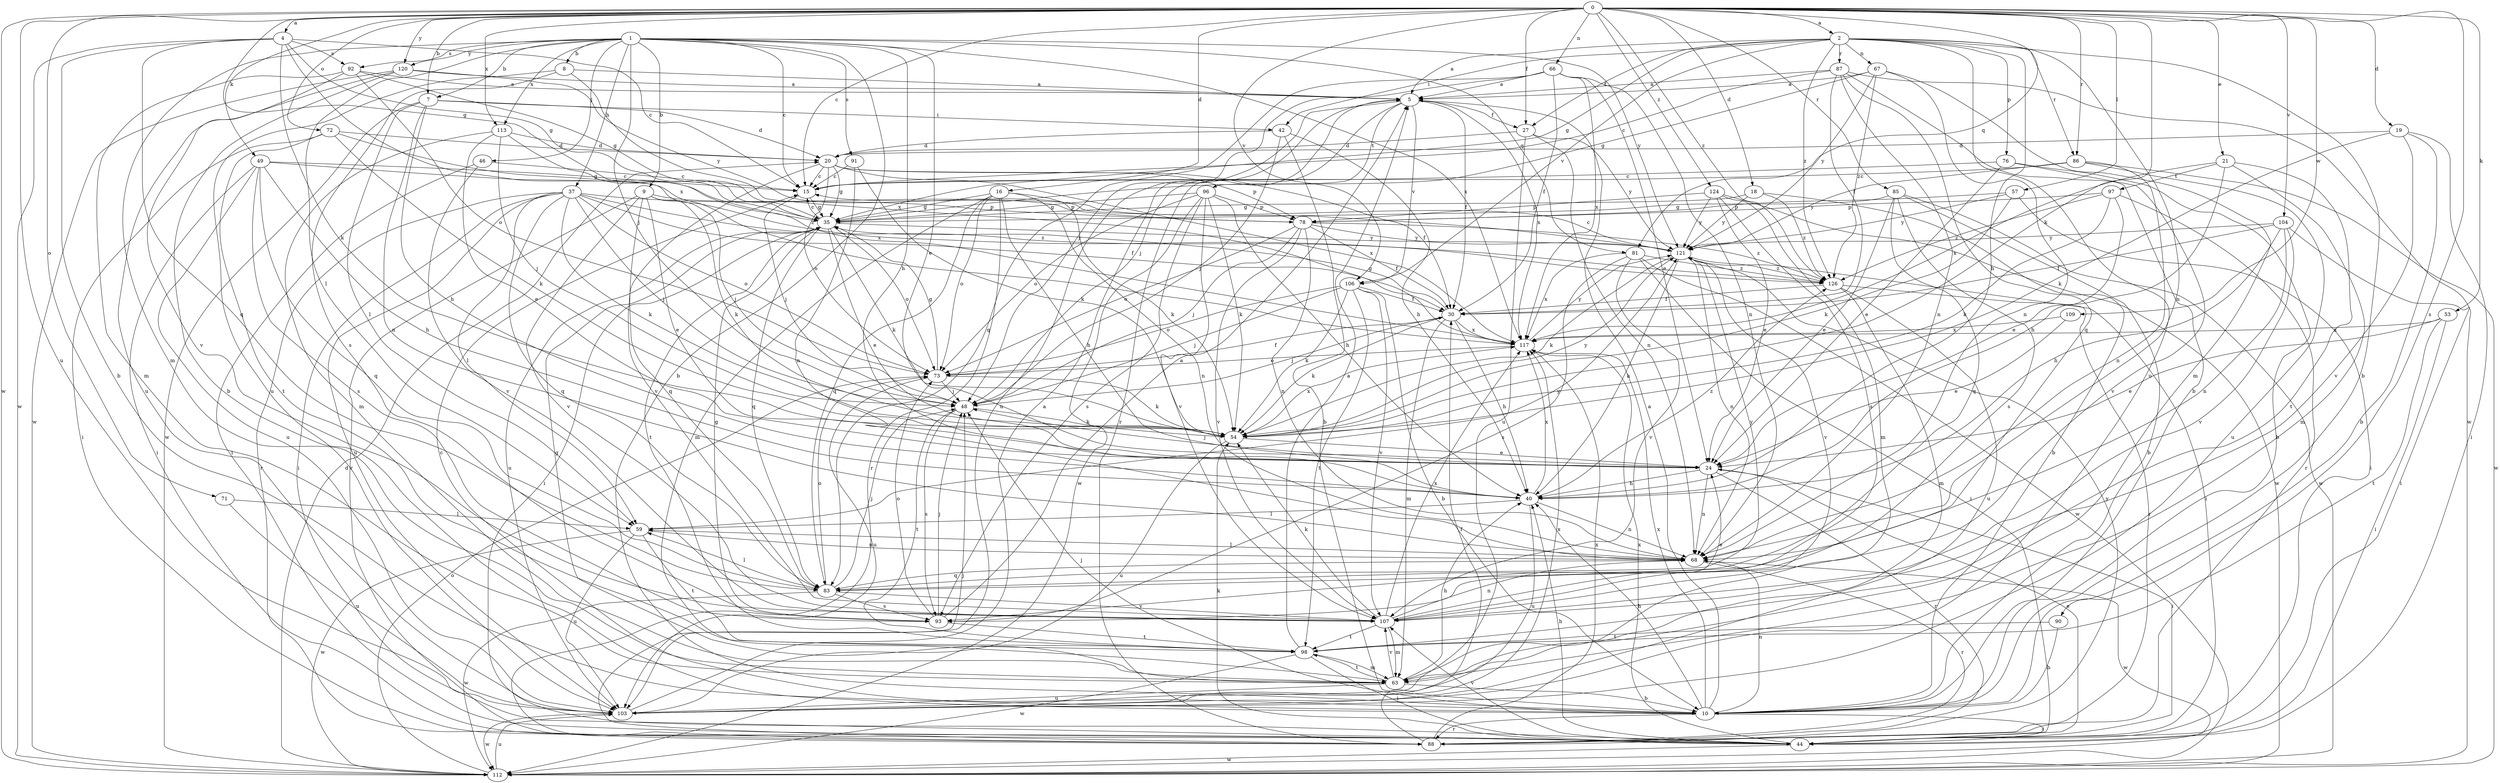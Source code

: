 strict digraph  {
0;
1;
2;
4;
5;
7;
8;
9;
10;
15;
16;
18;
19;
20;
21;
24;
27;
30;
35;
37;
40;
42;
44;
46;
48;
49;
53;
54;
57;
59;
63;
66;
67;
68;
71;
72;
73;
76;
78;
81;
83;
85;
86;
87;
88;
90;
91;
92;
93;
96;
97;
98;
103;
104;
106;
107;
109;
112;
113;
117;
120;
121;
124;
126;
0 -> 2  [label=a];
0 -> 4  [label=a];
0 -> 7  [label=b];
0 -> 15  [label=c];
0 -> 16  [label=d];
0 -> 18  [label=d];
0 -> 19  [label=d];
0 -> 21  [label=e];
0 -> 27  [label=f];
0 -> 35  [label=g];
0 -> 49  [label=k];
0 -> 53  [label=k];
0 -> 54  [label=k];
0 -> 57  [label=l];
0 -> 66  [label=n];
0 -> 71  [label=o];
0 -> 72  [label=o];
0 -> 81  [label=q];
0 -> 85  [label=r];
0 -> 86  [label=r];
0 -> 90  [label=s];
0 -> 103  [label=u];
0 -> 104  [label=v];
0 -> 106  [label=v];
0 -> 109  [label=w];
0 -> 112  [label=w];
0 -> 113  [label=x];
0 -> 120  [label=y];
0 -> 124  [label=z];
0 -> 126  [label=z];
1 -> 7  [label=b];
1 -> 8  [label=b];
1 -> 9  [label=b];
1 -> 10  [label=b];
1 -> 15  [label=c];
1 -> 24  [label=e];
1 -> 37  [label=h];
1 -> 40  [label=h];
1 -> 46  [label=j];
1 -> 48  [label=j];
1 -> 59  [label=l];
1 -> 63  [label=m];
1 -> 81  [label=q];
1 -> 91  [label=s];
1 -> 92  [label=s];
1 -> 113  [label=x];
1 -> 117  [label=x];
1 -> 120  [label=y];
1 -> 121  [label=y];
2 -> 5  [label=a];
2 -> 10  [label=b];
2 -> 27  [label=f];
2 -> 35  [label=g];
2 -> 40  [label=h];
2 -> 42  [label=i];
2 -> 67  [label=n];
2 -> 68  [label=n];
2 -> 76  [label=p];
2 -> 86  [label=r];
2 -> 87  [label=r];
2 -> 103  [label=u];
2 -> 106  [label=v];
2 -> 126  [label=z];
4 -> 10  [label=b];
4 -> 15  [label=c];
4 -> 35  [label=g];
4 -> 54  [label=k];
4 -> 83  [label=q];
4 -> 92  [label=s];
4 -> 112  [label=w];
4 -> 117  [label=x];
5 -> 27  [label=f];
5 -> 30  [label=f];
5 -> 48  [label=j];
5 -> 88  [label=r];
5 -> 96  [label=t];
5 -> 103  [label=u];
5 -> 106  [label=v];
5 -> 117  [label=x];
7 -> 20  [label=d];
7 -> 40  [label=h];
7 -> 42  [label=i];
7 -> 59  [label=l];
7 -> 68  [label=n];
7 -> 112  [label=w];
8 -> 5  [label=a];
8 -> 93  [label=s];
8 -> 103  [label=u];
8 -> 117  [label=x];
9 -> 24  [label=e];
9 -> 48  [label=j];
9 -> 54  [label=k];
9 -> 78  [label=p];
9 -> 83  [label=q];
9 -> 88  [label=r];
9 -> 107  [label=v];
10 -> 5  [label=a];
10 -> 15  [label=c];
10 -> 40  [label=h];
10 -> 44  [label=i];
10 -> 48  [label=j];
10 -> 68  [label=n];
10 -> 88  [label=r];
10 -> 117  [label=x];
15 -> 35  [label=g];
15 -> 48  [label=j];
16 -> 35  [label=g];
16 -> 40  [label=h];
16 -> 54  [label=k];
16 -> 63  [label=m];
16 -> 68  [label=n];
16 -> 73  [label=o];
16 -> 83  [label=q];
16 -> 88  [label=r];
18 -> 10  [label=b];
18 -> 35  [label=g];
18 -> 121  [label=y];
18 -> 126  [label=z];
19 -> 10  [label=b];
19 -> 20  [label=d];
19 -> 44  [label=i];
19 -> 54  [label=k];
19 -> 107  [label=v];
20 -> 15  [label=c];
20 -> 30  [label=f];
20 -> 35  [label=g];
20 -> 73  [label=o];
20 -> 78  [label=p];
20 -> 107  [label=v];
20 -> 117  [label=x];
21 -> 40  [label=h];
21 -> 63  [label=m];
21 -> 97  [label=t];
21 -> 98  [label=t];
21 -> 117  [label=x];
24 -> 40  [label=h];
24 -> 44  [label=i];
24 -> 48  [label=j];
24 -> 68  [label=n];
24 -> 88  [label=r];
27 -> 20  [label=d];
27 -> 68  [label=n];
27 -> 103  [label=u];
27 -> 121  [label=y];
30 -> 35  [label=g];
30 -> 40  [label=h];
30 -> 48  [label=j];
30 -> 54  [label=k];
30 -> 63  [label=m];
30 -> 117  [label=x];
35 -> 15  [label=c];
35 -> 24  [label=e];
35 -> 44  [label=i];
35 -> 54  [label=k];
35 -> 73  [label=o];
35 -> 83  [label=q];
35 -> 98  [label=t];
35 -> 103  [label=u];
35 -> 121  [label=y];
37 -> 30  [label=f];
37 -> 44  [label=i];
37 -> 48  [label=j];
37 -> 54  [label=k];
37 -> 59  [label=l];
37 -> 73  [label=o];
37 -> 78  [label=p];
37 -> 83  [label=q];
37 -> 88  [label=r];
37 -> 103  [label=u];
37 -> 126  [label=z];
40 -> 59  [label=l];
40 -> 68  [label=n];
40 -> 103  [label=u];
40 -> 117  [label=x];
40 -> 126  [label=z];
42 -> 10  [label=b];
42 -> 20  [label=d];
42 -> 40  [label=h];
42 -> 48  [label=j];
44 -> 24  [label=e];
44 -> 40  [label=h];
44 -> 54  [label=k];
44 -> 107  [label=v];
44 -> 112  [label=w];
44 -> 117  [label=x];
46 -> 15  [label=c];
46 -> 44  [label=i];
46 -> 107  [label=v];
48 -> 54  [label=k];
48 -> 93  [label=s];
48 -> 98  [label=t];
49 -> 15  [label=c];
49 -> 40  [label=h];
49 -> 44  [label=i];
49 -> 83  [label=q];
49 -> 93  [label=s];
49 -> 103  [label=u];
49 -> 126  [label=z];
53 -> 24  [label=e];
53 -> 44  [label=i];
53 -> 98  [label=t];
53 -> 117  [label=x];
54 -> 24  [label=e];
54 -> 103  [label=u];
54 -> 117  [label=x];
54 -> 121  [label=y];
57 -> 44  [label=i];
57 -> 54  [label=k];
57 -> 78  [label=p];
57 -> 121  [label=y];
59 -> 68  [label=n];
59 -> 98  [label=t];
59 -> 103  [label=u];
59 -> 112  [label=w];
59 -> 121  [label=y];
63 -> 10  [label=b];
63 -> 35  [label=g];
63 -> 40  [label=h];
63 -> 98  [label=t];
63 -> 103  [label=u];
63 -> 107  [label=v];
66 -> 5  [label=a];
66 -> 24  [label=e];
66 -> 30  [label=f];
66 -> 48  [label=j];
66 -> 68  [label=n];
66 -> 83  [label=q];
66 -> 117  [label=x];
67 -> 5  [label=a];
67 -> 35  [label=g];
67 -> 63  [label=m];
67 -> 68  [label=n];
67 -> 121  [label=y];
67 -> 126  [label=z];
68 -> 59  [label=l];
68 -> 83  [label=q];
68 -> 88  [label=r];
68 -> 112  [label=w];
71 -> 59  [label=l];
71 -> 103  [label=u];
72 -> 20  [label=d];
72 -> 35  [label=g];
72 -> 44  [label=i];
72 -> 54  [label=k];
72 -> 98  [label=t];
73 -> 30  [label=f];
73 -> 35  [label=g];
73 -> 48  [label=j];
73 -> 54  [label=k];
73 -> 103  [label=u];
76 -> 10  [label=b];
76 -> 15  [label=c];
76 -> 24  [label=e];
76 -> 107  [label=v];
78 -> 30  [label=f];
78 -> 48  [label=j];
78 -> 68  [label=n];
78 -> 73  [label=o];
78 -> 107  [label=v];
78 -> 121  [label=y];
78 -> 126  [label=z];
81 -> 44  [label=i];
81 -> 93  [label=s];
81 -> 107  [label=v];
81 -> 112  [label=w];
81 -> 117  [label=x];
81 -> 126  [label=z];
83 -> 48  [label=j];
83 -> 59  [label=l];
83 -> 73  [label=o];
83 -> 93  [label=s];
83 -> 107  [label=v];
83 -> 112  [label=w];
83 -> 121  [label=y];
85 -> 10  [label=b];
85 -> 24  [label=e];
85 -> 35  [label=g];
85 -> 83  [label=q];
85 -> 93  [label=s];
85 -> 112  [label=w];
86 -> 15  [label=c];
86 -> 68  [label=n];
86 -> 103  [label=u];
86 -> 112  [label=w];
86 -> 121  [label=y];
87 -> 5  [label=a];
87 -> 10  [label=b];
87 -> 15  [label=c];
87 -> 30  [label=f];
87 -> 68  [label=n];
87 -> 83  [label=q];
87 -> 112  [label=w];
88 -> 30  [label=f];
88 -> 48  [label=j];
88 -> 117  [label=x];
88 -> 121  [label=y];
90 -> 10  [label=b];
90 -> 98  [label=t];
91 -> 15  [label=c];
91 -> 54  [label=k];
91 -> 68  [label=n];
92 -> 5  [label=a];
92 -> 35  [label=g];
92 -> 63  [label=m];
92 -> 73  [label=o];
92 -> 107  [label=v];
93 -> 5  [label=a];
93 -> 35  [label=g];
93 -> 48  [label=j];
93 -> 73  [label=o];
93 -> 98  [label=t];
96 -> 35  [label=g];
96 -> 40  [label=h];
96 -> 54  [label=k];
96 -> 73  [label=o];
96 -> 78  [label=p];
96 -> 93  [label=s];
96 -> 107  [label=v];
96 -> 112  [label=w];
97 -> 24  [label=e];
97 -> 54  [label=k];
97 -> 78  [label=p];
97 -> 88  [label=r];
97 -> 126  [label=z];
98 -> 5  [label=a];
98 -> 44  [label=i];
98 -> 63  [label=m];
98 -> 112  [label=w];
103 -> 5  [label=a];
103 -> 112  [label=w];
103 -> 117  [label=x];
104 -> 30  [label=f];
104 -> 40  [label=h];
104 -> 44  [label=i];
104 -> 68  [label=n];
104 -> 107  [label=v];
104 -> 121  [label=y];
106 -> 10  [label=b];
106 -> 30  [label=f];
106 -> 48  [label=j];
106 -> 54  [label=k];
106 -> 73  [label=o];
106 -> 98  [label=t];
106 -> 107  [label=v];
107 -> 24  [label=e];
107 -> 54  [label=k];
107 -> 63  [label=m];
107 -> 68  [label=n];
107 -> 98  [label=t];
107 -> 117  [label=x];
109 -> 24  [label=e];
109 -> 117  [label=x];
112 -> 20  [label=d];
112 -> 73  [label=o];
112 -> 103  [label=u];
113 -> 20  [label=d];
113 -> 24  [label=e];
113 -> 48  [label=j];
113 -> 63  [label=m];
113 -> 117  [label=x];
117 -> 73  [label=o];
117 -> 121  [label=y];
120 -> 5  [label=a];
120 -> 10  [label=b];
120 -> 103  [label=u];
120 -> 112  [label=w];
120 -> 121  [label=y];
121 -> 15  [label=c];
121 -> 40  [label=h];
121 -> 44  [label=i];
121 -> 54  [label=k];
121 -> 68  [label=n];
121 -> 107  [label=v];
121 -> 126  [label=z];
124 -> 24  [label=e];
124 -> 63  [label=m];
124 -> 78  [label=p];
124 -> 93  [label=s];
124 -> 112  [label=w];
124 -> 121  [label=y];
126 -> 30  [label=f];
126 -> 63  [label=m];
126 -> 88  [label=r];
126 -> 103  [label=u];
}
